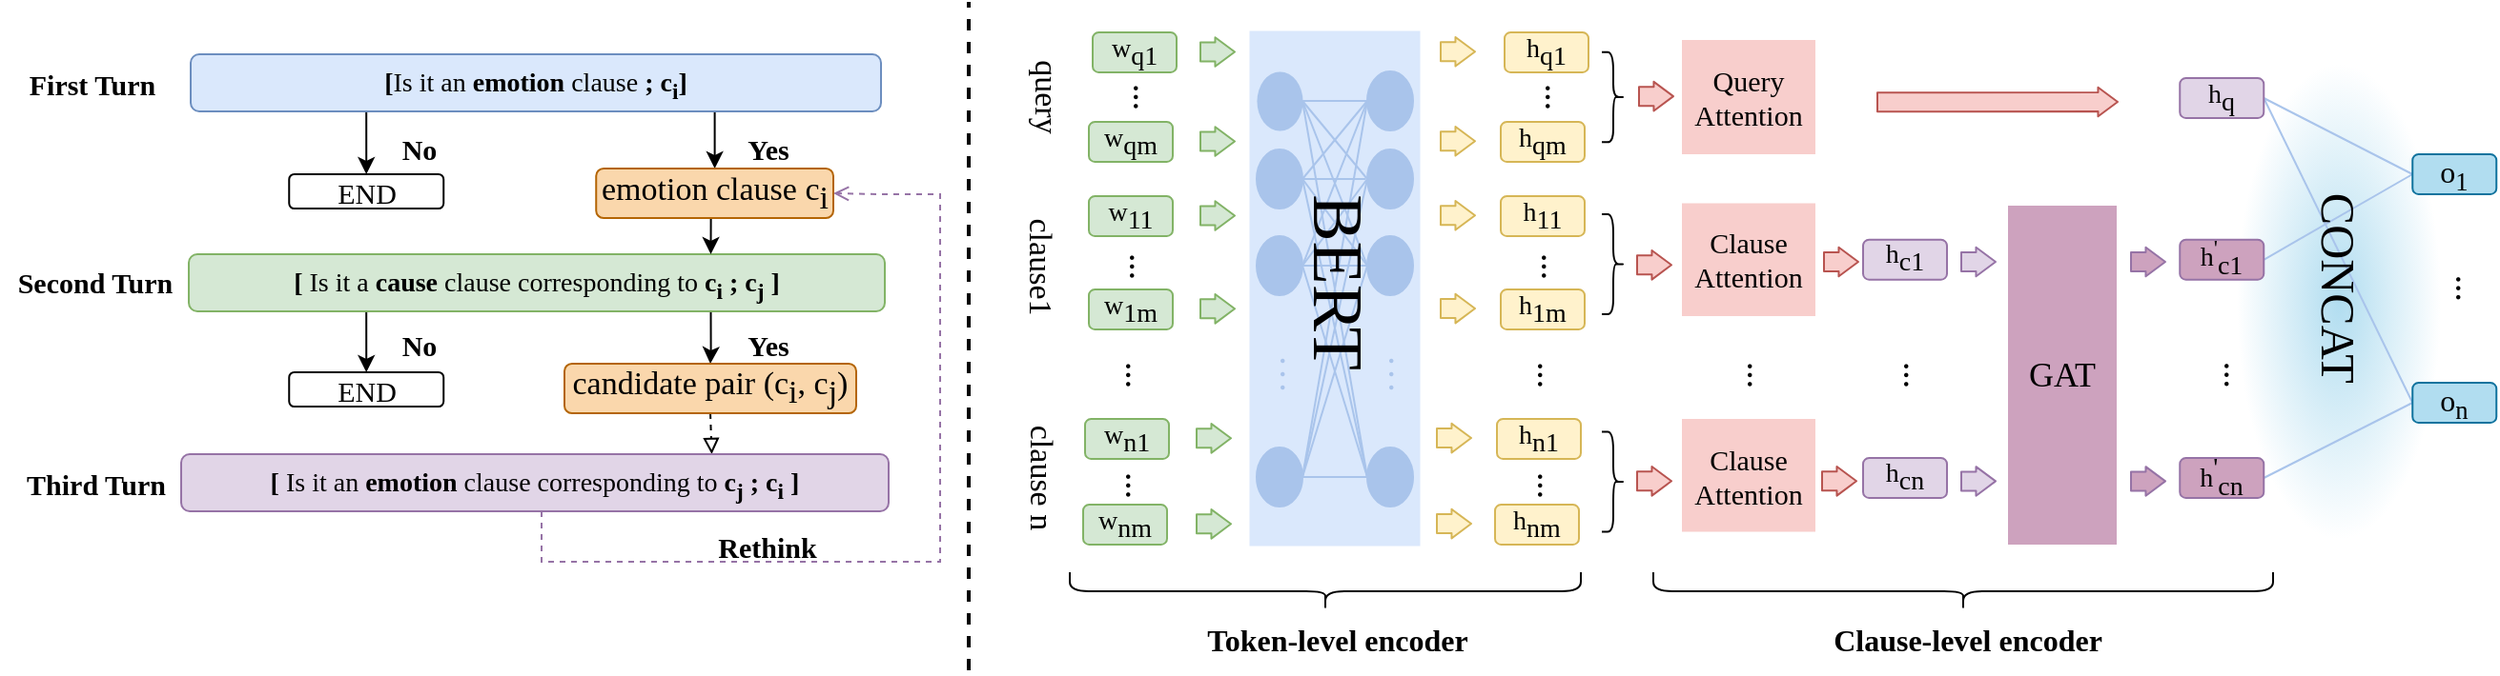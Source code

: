 <mxfile version="17.4.6" type="github">
  <diagram id="LugBvlcl4rpZaGuCjKr6" name="Page-1">
    <mxGraphModel dx="3658" dy="1214" grid="0" gridSize="10" guides="1" tooltips="1" connect="1" arrows="1" fold="1" page="1" pageScale="1" pageWidth="1380" pageHeight="370" math="0" shadow="0">
      <root>
        <mxCell id="0" />
        <mxCell id="1" parent="0" />
        <mxCell id="0CIJcV_qVtSHaj7hHHwW-113" value="" style="text;html=1;fillColor=#b1ddf0;align=center;verticalAlign=middle;whiteSpace=wrap;rounded=0;rotation=90;gradientColor=#ffffff;gradientDirection=radial;shadow=0;sketch=0;glass=0;fontFamily=Times New Roman;fontSize=14;" parent="1" vertex="1">
          <mxGeometry x="-1629" y="-626.09" width="249.24" height="107.08" as="geometry" />
        </mxCell>
        <mxCell id="0CIJcV_qVtSHaj7hHHwW-1" value="w&lt;sub style=&quot;font-size: 14px;&quot;&gt;q1&lt;/sub&gt;" style="rounded=1;whiteSpace=wrap;html=1;direction=west;fillColor=#d5e8d4;strokeColor=#82b366;fontFamily=Times New Roman;fontSize=14;" parent="1" vertex="1">
          <mxGeometry x="-2158" y="-714" width="44" height="21" as="geometry" />
        </mxCell>
        <mxCell id="0CIJcV_qVtSHaj7hHHwW-2" value="w&lt;sub style=&quot;font-size: 14px;&quot;&gt;qm&lt;/sub&gt;" style="rounded=1;whiteSpace=wrap;html=1;fillColor=#d5e8d4;strokeColor=#82b366;fontFamily=Times New Roman;fontSize=14;" parent="1" vertex="1">
          <mxGeometry x="-2160" y="-667" width="44" height="21" as="geometry" />
        </mxCell>
        <mxCell id="0CIJcV_qVtSHaj7hHHwW-3" value="&lt;b style=&quot;font-size: 14px;&quot;&gt;&lt;font style=&quot;font-size: 14px;&quot;&gt;···&lt;/font&gt;&lt;/b&gt;" style="text;html=1;align=center;verticalAlign=middle;whiteSpace=wrap;rounded=0;rotation=90;fontFamily=Times New Roman;fontSize=14;" parent="1" vertex="1">
          <mxGeometry x="-2156" y="-690" width="40" height="20" as="geometry" />
        </mxCell>
        <mxCell id="0CIJcV_qVtSHaj7hHHwW-4" value="w&lt;sub style=&quot;font-size: 14px;&quot;&gt;11&lt;/sub&gt;" style="rounded=1;whiteSpace=wrap;html=1;fillColor=#d5e8d4;strokeColor=#82b366;fontFamily=Times New Roman;fontSize=14;" parent="1" vertex="1">
          <mxGeometry x="-2160" y="-628" width="44" height="21" as="geometry" />
        </mxCell>
        <mxCell id="0CIJcV_qVtSHaj7hHHwW-5" value="w&lt;sub style=&quot;font-size: 14px;&quot;&gt;1m&lt;/sub&gt;" style="rounded=1;whiteSpace=wrap;html=1;fillColor=#d5e8d4;strokeColor=#82b366;fontFamily=Times New Roman;fontSize=14;" parent="1" vertex="1">
          <mxGeometry x="-2160" y="-579" width="44" height="21" as="geometry" />
        </mxCell>
        <mxCell id="0CIJcV_qVtSHaj7hHHwW-6" value="&lt;b style=&quot;font-size: 14px;&quot;&gt;&lt;font style=&quot;font-size: 14px;&quot;&gt;···&lt;/font&gt;&lt;/b&gt;" style="text;html=1;align=center;verticalAlign=middle;whiteSpace=wrap;rounded=0;rotation=90;fontFamily=Times New Roman;fontSize=14;" parent="1" vertex="1">
          <mxGeometry x="-2158" y="-601" width="40" height="20" as="geometry" />
        </mxCell>
        <mxCell id="0CIJcV_qVtSHaj7hHHwW-7" value="w&lt;sub style=&quot;font-size: 14px;&quot;&gt;n1&lt;/sub&gt;" style="rounded=1;whiteSpace=wrap;html=1;fillColor=#d5e8d4;strokeColor=#82b366;fontFamily=Times New Roman;fontSize=14;" parent="1" vertex="1">
          <mxGeometry x="-2162" y="-511" width="44" height="21" as="geometry" />
        </mxCell>
        <mxCell id="0CIJcV_qVtSHaj7hHHwW-8" value="w&lt;sub style=&quot;font-size: 14px;&quot;&gt;nm&lt;/sub&gt;" style="rounded=1;whiteSpace=wrap;html=1;fillColor=#d5e8d4;strokeColor=#82b366;fontFamily=Times New Roman;fontSize=14;" parent="1" vertex="1">
          <mxGeometry x="-2163" y="-466" width="44" height="21" as="geometry" />
        </mxCell>
        <mxCell id="0CIJcV_qVtSHaj7hHHwW-9" value="&lt;b style=&quot;font-size: 14px;&quot;&gt;&lt;font style=&quot;font-size: 14px;&quot;&gt;···&lt;/font&gt;&lt;/b&gt;" style="text;html=1;align=center;verticalAlign=middle;whiteSpace=wrap;rounded=0;rotation=90;fontFamily=Times New Roman;fontSize=14;" parent="1" vertex="1">
          <mxGeometry x="-2160" y="-486" width="40" height="20" as="geometry" />
        </mxCell>
        <mxCell id="0CIJcV_qVtSHaj7hHHwW-10" value="&lt;font style=&quot;font-size: 17px;&quot;&gt;query&lt;/font&gt;" style="text;html=1;strokeColor=none;fillColor=none;align=center;verticalAlign=middle;whiteSpace=wrap;rounded=0;rotation=90;fontFamily=Times New Roman;fontSize=17;" parent="1" vertex="1">
          <mxGeometry x="-2203" y="-690" width="40" height="20" as="geometry" />
        </mxCell>
        <mxCell id="0CIJcV_qVtSHaj7hHHwW-11" value="&lt;font style=&quot;font-size: 17px;&quot;&gt;clause1&lt;/font&gt;" style="text;html=1;strokeColor=none;fillColor=none;align=center;verticalAlign=middle;whiteSpace=wrap;rounded=0;rotation=90;fontFamily=Times New Roman;fontSize=17;" parent="1" vertex="1">
          <mxGeometry x="-2206.25" y="-601" width="40" height="20" as="geometry" />
        </mxCell>
        <mxCell id="0CIJcV_qVtSHaj7hHHwW-12" value="&lt;font style=&quot;font-size: 17px;&quot;&gt;clause n&lt;/font&gt;" style="text;html=1;strokeColor=none;fillColor=none;align=center;verticalAlign=middle;whiteSpace=wrap;rounded=0;rotation=90;fontFamily=Times New Roman;fontSize=17;" parent="1" vertex="1">
          <mxGeometry x="-2221" y="-490" width="71" height="20" as="geometry" />
        </mxCell>
        <mxCell id="0CIJcV_qVtSHaj7hHHwW-13" value="&lt;b style=&quot;font-size: 14px;&quot;&gt;&lt;font style=&quot;font-size: 14px;&quot;&gt;···&lt;/font&gt;&lt;/b&gt;" style="text;html=1;align=center;verticalAlign=middle;whiteSpace=wrap;rounded=0;rotation=90;fontFamily=Times New Roman;fontSize=14;" parent="1" vertex="1">
          <mxGeometry x="-2160" y="-544" width="40" height="20" as="geometry" />
        </mxCell>
        <mxCell id="0CIJcV_qVtSHaj7hHHwW-17" value="" style="text;html=1;fillColor=#dae8fc;align=center;verticalAlign=middle;whiteSpace=wrap;rounded=0;rotation=90;fontFamily=Times New Roman;fontSize=14;" parent="1" vertex="1">
          <mxGeometry x="-2166.25" y="-624.25" width="270.5" height="89.5" as="geometry" />
        </mxCell>
        <mxCell id="0CIJcV_qVtSHaj7hHHwW-28" style="edgeStyle=orthogonalEdgeStyle;rounded=0;orthogonalLoop=1;jettySize=auto;html=1;exitX=1;exitY=0.5;exitDx=0;exitDy=0;entryX=0;entryY=0.5;entryDx=0;entryDy=0;endArrow=none;endFill=0;fillColor=#dae8fc;strokeColor=#A9C4EB;fontFamily=Times New Roman;fontSize=14;" parent="1" source="0CIJcV_qVtSHaj7hHHwW-19" target="0CIJcV_qVtSHaj7hHHwW-24" edge="1">
          <mxGeometry relative="1" as="geometry" />
        </mxCell>
        <mxCell id="0CIJcV_qVtSHaj7hHHwW-29" style="rounded=0;orthogonalLoop=1;jettySize=auto;html=1;entryX=0;entryY=0.5;entryDx=0;entryDy=0;endArrow=none;endFill=0;exitX=1;exitY=0.5;exitDx=0;exitDy=0;fillColor=#dae8fc;strokeColor=#A9C4EB;fontFamily=Times New Roman;fontSize=14;" parent="1" source="0CIJcV_qVtSHaj7hHHwW-19" target="0CIJcV_qVtSHaj7hHHwW-25" edge="1">
          <mxGeometry relative="1" as="geometry" />
        </mxCell>
        <mxCell id="0CIJcV_qVtSHaj7hHHwW-30" style="edgeStyle=none;rounded=0;orthogonalLoop=1;jettySize=auto;html=1;entryX=0;entryY=0.5;entryDx=0;entryDy=0;endArrow=none;endFill=0;exitX=1;exitY=0.5;exitDx=0;exitDy=0;fillColor=#dae8fc;strokeColor=#A9C4EB;fontFamily=Times New Roman;fontSize=14;" parent="1" source="0CIJcV_qVtSHaj7hHHwW-19" target="0CIJcV_qVtSHaj7hHHwW-26" edge="1">
          <mxGeometry relative="1" as="geometry" />
        </mxCell>
        <mxCell id="0CIJcV_qVtSHaj7hHHwW-31" style="edgeStyle=none;rounded=0;orthogonalLoop=1;jettySize=auto;html=1;entryX=0;entryY=0.5;entryDx=0;entryDy=0;endArrow=none;endFill=0;exitX=1;exitY=0.5;exitDx=0;exitDy=0;fillColor=#dae8fc;strokeColor=#A9C4EB;fontFamily=Times New Roman;fontSize=14;" parent="1" source="0CIJcV_qVtSHaj7hHHwW-19" target="0CIJcV_qVtSHaj7hHHwW-27" edge="1">
          <mxGeometry relative="1" as="geometry">
            <mxPoint x="-2045" y="-673.5" as="sourcePoint" />
          </mxGeometry>
        </mxCell>
        <mxCell id="0CIJcV_qVtSHaj7hHHwW-19" value="" style="ellipse;whiteSpace=wrap;html=1;strokeColor=#A9C4EB;fillColor=#A9C4EB;strokeWidth=0;fontFamily=Times New Roman;fontSize=14;" parent="1" vertex="1">
          <mxGeometry x="-2072" y="-693.5" width="24" height="31" as="geometry" />
        </mxCell>
        <mxCell id="0CIJcV_qVtSHaj7hHHwW-36" style="edgeStyle=none;rounded=0;orthogonalLoop=1;jettySize=auto;html=1;entryX=0;entryY=0.5;entryDx=0;entryDy=0;endArrow=none;endFill=0;exitX=1;exitY=0.5;exitDx=0;exitDy=0;fillColor=#dae8fc;strokeColor=#A9C4EB;fontFamily=Times New Roman;fontSize=14;" parent="1" source="0CIJcV_qVtSHaj7hHHwW-21" target="0CIJcV_qVtSHaj7hHHwW-24" edge="1">
          <mxGeometry relative="1" as="geometry" />
        </mxCell>
        <mxCell id="0CIJcV_qVtSHaj7hHHwW-37" style="edgeStyle=none;rounded=0;orthogonalLoop=1;jettySize=auto;html=1;entryX=0;entryY=0.5;entryDx=0;entryDy=0;endArrow=none;endFill=0;exitX=1;exitY=0.5;exitDx=0;exitDy=0;fillColor=#dae8fc;strokeColor=#A9C4EB;fontFamily=Times New Roman;fontSize=14;" parent="1" source="0CIJcV_qVtSHaj7hHHwW-21" target="0CIJcV_qVtSHaj7hHHwW-25" edge="1">
          <mxGeometry relative="1" as="geometry" />
        </mxCell>
        <mxCell id="0CIJcV_qVtSHaj7hHHwW-38" style="edgeStyle=none;rounded=0;orthogonalLoop=1;jettySize=auto;html=1;entryX=0;entryY=0.5;entryDx=0;entryDy=0;endArrow=none;endFill=0;fillColor=#dae8fc;strokeColor=#A9C4EB;fontFamily=Times New Roman;fontSize=14;" parent="1" source="0CIJcV_qVtSHaj7hHHwW-21" target="0CIJcV_qVtSHaj7hHHwW-26" edge="1">
          <mxGeometry relative="1" as="geometry" />
        </mxCell>
        <mxCell id="0CIJcV_qVtSHaj7hHHwW-39" style="edgeStyle=none;rounded=0;orthogonalLoop=1;jettySize=auto;html=1;entryX=0;entryY=0.5;entryDx=0;entryDy=0;endArrow=none;endFill=0;exitX=1;exitY=0.5;exitDx=0;exitDy=0;fillColor=#dae8fc;strokeColor=#A9C4EB;fontFamily=Times New Roman;fontSize=14;" parent="1" source="0CIJcV_qVtSHaj7hHHwW-21" target="0CIJcV_qVtSHaj7hHHwW-27" edge="1">
          <mxGeometry relative="1" as="geometry" />
        </mxCell>
        <mxCell id="0CIJcV_qVtSHaj7hHHwW-21" value="" style="ellipse;whiteSpace=wrap;html=1;strokeColor=#A9C4EB;fillColor=#A9C4EB;fontFamily=Times New Roman;fontSize=14;" parent="1" vertex="1">
          <mxGeometry x="-2072" y="-607" width="24" height="31" as="geometry" />
        </mxCell>
        <mxCell id="0CIJcV_qVtSHaj7hHHwW-32" style="edgeStyle=none;rounded=0;orthogonalLoop=1;jettySize=auto;html=1;entryX=0;entryY=0.5;entryDx=0;entryDy=0;endArrow=none;endFill=0;exitX=1;exitY=0.5;exitDx=0;exitDy=0;fillColor=#dae8fc;strokeColor=#A9C4EB;fontFamily=Times New Roman;fontSize=14;" parent="1" source="0CIJcV_qVtSHaj7hHHwW-22" target="0CIJcV_qVtSHaj7hHHwW-24" edge="1">
          <mxGeometry relative="1" as="geometry" />
        </mxCell>
        <mxCell id="0CIJcV_qVtSHaj7hHHwW-33" style="edgeStyle=none;rounded=0;orthogonalLoop=1;jettySize=auto;html=1;endArrow=none;endFill=0;fillColor=#dae8fc;strokeColor=#A9C4EB;fontFamily=Times New Roman;fontSize=14;" parent="1" source="0CIJcV_qVtSHaj7hHHwW-22" edge="1">
          <mxGeometry relative="1" as="geometry">
            <mxPoint x="-2014.884" y="-637" as="targetPoint" />
          </mxGeometry>
        </mxCell>
        <mxCell id="0CIJcV_qVtSHaj7hHHwW-34" style="edgeStyle=none;rounded=0;orthogonalLoop=1;jettySize=auto;html=1;entryX=0;entryY=0.5;entryDx=0;entryDy=0;endArrow=none;endFill=0;exitX=1;exitY=0.5;exitDx=0;exitDy=0;fillColor=#dae8fc;strokeColor=#A9C4EB;fontFamily=Times New Roman;fontSize=14;" parent="1" source="0CIJcV_qVtSHaj7hHHwW-22" target="0CIJcV_qVtSHaj7hHHwW-26" edge="1">
          <mxGeometry relative="1" as="geometry" />
        </mxCell>
        <mxCell id="0CIJcV_qVtSHaj7hHHwW-35" style="edgeStyle=none;rounded=0;orthogonalLoop=1;jettySize=auto;html=1;entryX=0;entryY=0.5;entryDx=0;entryDy=0;endArrow=none;endFill=0;exitX=1;exitY=0.5;exitDx=0;exitDy=0;fillColor=#dae8fc;strokeColor=#A9C4EB;fontFamily=Times New Roman;fontSize=14;" parent="1" source="0CIJcV_qVtSHaj7hHHwW-22" target="0CIJcV_qVtSHaj7hHHwW-27" edge="1">
          <mxGeometry relative="1" as="geometry" />
        </mxCell>
        <mxCell id="0CIJcV_qVtSHaj7hHHwW-22" value="" style="ellipse;whiteSpace=wrap;html=1;strokeColor=#A9C4EB;fillColor=#A9C4EB;fontFamily=Times New Roman;fontSize=14;" parent="1" vertex="1">
          <mxGeometry x="-2072" y="-652.5" width="24" height="31" as="geometry" />
        </mxCell>
        <mxCell id="0CIJcV_qVtSHaj7hHHwW-40" style="edgeStyle=none;rounded=0;orthogonalLoop=1;jettySize=auto;html=1;entryX=0;entryY=0.5;entryDx=0;entryDy=0;endArrow=none;endFill=0;exitX=1;exitY=0.5;exitDx=0;exitDy=0;fillColor=#dae8fc;strokeColor=#A9C4EB;fontFamily=Times New Roman;fontSize=14;" parent="1" source="0CIJcV_qVtSHaj7hHHwW-23" target="0CIJcV_qVtSHaj7hHHwW-24" edge="1">
          <mxGeometry relative="1" as="geometry" />
        </mxCell>
        <mxCell id="0CIJcV_qVtSHaj7hHHwW-41" style="edgeStyle=none;rounded=0;orthogonalLoop=1;jettySize=auto;html=1;entryX=0;entryY=0.5;entryDx=0;entryDy=0;endArrow=none;endFill=0;exitX=1;exitY=0.5;exitDx=0;exitDy=0;fillColor=#dae8fc;strokeColor=#A9C4EB;fontFamily=Times New Roman;fontSize=14;" parent="1" source="0CIJcV_qVtSHaj7hHHwW-23" target="0CIJcV_qVtSHaj7hHHwW-25" edge="1">
          <mxGeometry relative="1" as="geometry" />
        </mxCell>
        <mxCell id="0CIJcV_qVtSHaj7hHHwW-42" style="edgeStyle=none;rounded=0;orthogonalLoop=1;jettySize=auto;html=1;entryX=0;entryY=0.5;entryDx=0;entryDy=0;endArrow=none;endFill=0;exitX=1;exitY=0.5;exitDx=0;exitDy=0;fillColor=#dae8fc;strokeColor=#A9C4EB;fontFamily=Times New Roman;fontSize=14;" parent="1" source="0CIJcV_qVtSHaj7hHHwW-23" target="0CIJcV_qVtSHaj7hHHwW-26" edge="1">
          <mxGeometry relative="1" as="geometry" />
        </mxCell>
        <mxCell id="0CIJcV_qVtSHaj7hHHwW-43" style="edgeStyle=none;rounded=0;orthogonalLoop=1;jettySize=auto;html=1;entryX=0;entryY=0.5;entryDx=0;entryDy=0;endArrow=none;endFill=0;fillColor=#dae8fc;strokeColor=#A9C4EB;fontFamily=Times New Roman;fontSize=14;" parent="1" source="0CIJcV_qVtSHaj7hHHwW-23" target="0CIJcV_qVtSHaj7hHHwW-27" edge="1">
          <mxGeometry relative="1" as="geometry" />
        </mxCell>
        <mxCell id="0CIJcV_qVtSHaj7hHHwW-23" value="" style="ellipse;whiteSpace=wrap;html=1;strokeColor=#A9C4EB;fillColor=#A9C4EB;fontFamily=Times New Roman;fontSize=14;" parent="1" vertex="1">
          <mxGeometry x="-2072" y="-496" width="24" height="31" as="geometry" />
        </mxCell>
        <mxCell id="0CIJcV_qVtSHaj7hHHwW-24" value="" style="ellipse;whiteSpace=wrap;html=1;strokeColor=#A9C4EB;fillColor=#A9C4EB;fontFamily=Times New Roman;fontSize=14;" parent="1" vertex="1">
          <mxGeometry x="-2014" y="-693.5" width="24" height="31" as="geometry" />
        </mxCell>
        <mxCell id="0CIJcV_qVtSHaj7hHHwW-25" value="" style="ellipse;whiteSpace=wrap;html=1;strokeColor=#A9C4EB;fillColor=#A9C4EB;fontFamily=Times New Roman;fontSize=14;" parent="1" vertex="1">
          <mxGeometry x="-2014" y="-652.5" width="24" height="31" as="geometry" />
        </mxCell>
        <mxCell id="0CIJcV_qVtSHaj7hHHwW-26" value="" style="ellipse;whiteSpace=wrap;html=1;strokeColor=#A9C4EB;fillColor=#A9C4EB;fontFamily=Times New Roman;fontSize=14;" parent="1" vertex="1">
          <mxGeometry x="-2014" y="-607" width="24" height="31" as="geometry" />
        </mxCell>
        <mxCell id="0CIJcV_qVtSHaj7hHHwW-27" value="" style="ellipse;whiteSpace=wrap;html=1;strokeColor=#A9C4EB;fillColor=#A9C4EB;fontFamily=Times New Roman;fontSize=14;" parent="1" vertex="1">
          <mxGeometry x="-2014" y="-496" width="24" height="31" as="geometry" />
        </mxCell>
        <mxCell id="0CIJcV_qVtSHaj7hHHwW-44" value="&lt;b style=&quot;font-size: 14px;&quot;&gt;&lt;font style=&quot;font-size: 14px;&quot; color=&quot;#a9c4eb&quot;&gt;. . .&lt;/font&gt;&lt;/b&gt;" style="text;html=1;strokeColor=none;fillColor=none;align=center;verticalAlign=middle;whiteSpace=wrap;rounded=0;rotation=90;fontFamily=Times New Roman;fontSize=14;" parent="1" vertex="1">
          <mxGeometry x="-2075" y="-540" width="40" height="11" as="geometry" />
        </mxCell>
        <mxCell id="0CIJcV_qVtSHaj7hHHwW-45" value="&lt;b style=&quot;font-size: 14px;&quot;&gt;&lt;font style=&quot;font-size: 14px;&quot; color=&quot;#a9c4eb&quot;&gt;. . .&lt;/font&gt;&lt;/b&gt;" style="text;html=1;strokeColor=none;fillColor=none;align=center;verticalAlign=middle;whiteSpace=wrap;rounded=0;rotation=90;fontFamily=Times New Roman;fontSize=14;" parent="1" vertex="1">
          <mxGeometry x="-2018" y="-540" width="40" height="11" as="geometry" />
        </mxCell>
        <mxCell id="0CIJcV_qVtSHaj7hHHwW-46" value="&lt;font style=&quot;font-size: 37px;&quot;&gt;BERT&lt;/font&gt;" style="text;html=1;strokeColor=none;fillColor=none;align=center;verticalAlign=middle;whiteSpace=wrap;rounded=0;rotation=90;fontFamily=Times New Roman;fontSize=37;" parent="1" vertex="1">
          <mxGeometry x="-2059.75" y="-600.25" width="60" height="35.5" as="geometry" />
        </mxCell>
        <mxCell id="0CIJcV_qVtSHaj7hHHwW-47" value="" style="shape=flexArrow;endArrow=classic;html=1;strokeColor=#82b366;endWidth=4.286;endSize=3.09;fillColor=#d5e8d4;fontFamily=Times New Roman;fontSize=14;" parent="1" edge="1">
          <mxGeometry width="50" height="50" relative="1" as="geometry">
            <mxPoint x="-2102" y="-703.74" as="sourcePoint" />
            <mxPoint x="-2083" y="-703.74" as="targetPoint" />
          </mxGeometry>
        </mxCell>
        <mxCell id="0CIJcV_qVtSHaj7hHHwW-48" value="" style="shape=flexArrow;endArrow=classic;html=1;strokeColor=#82b366;endWidth=4.286;endSize=3.09;fillColor=#d5e8d4;fontFamily=Times New Roman;fontSize=14;" parent="1" edge="1">
          <mxGeometry width="50" height="50" relative="1" as="geometry">
            <mxPoint x="-2102" y="-656.74" as="sourcePoint" />
            <mxPoint x="-2083" y="-656.74" as="targetPoint" />
          </mxGeometry>
        </mxCell>
        <mxCell id="0CIJcV_qVtSHaj7hHHwW-49" value="" style="shape=flexArrow;endArrow=classic;html=1;strokeColor=#82b366;endWidth=4.286;endSize=3.09;fillColor=#d5e8d4;fontFamily=Times New Roman;fontSize=14;" parent="1" edge="1">
          <mxGeometry width="50" height="50" relative="1" as="geometry">
            <mxPoint x="-2102" y="-617.74" as="sourcePoint" />
            <mxPoint x="-2083" y="-617.74" as="targetPoint" />
          </mxGeometry>
        </mxCell>
        <mxCell id="0CIJcV_qVtSHaj7hHHwW-50" value="" style="shape=flexArrow;endArrow=classic;html=1;strokeColor=#82b366;endWidth=4.286;endSize=3.09;fillColor=#d5e8d4;fontFamily=Times New Roman;fontSize=14;" parent="1" edge="1">
          <mxGeometry width="50" height="50" relative="1" as="geometry">
            <mxPoint x="-2102" y="-568.84" as="sourcePoint" />
            <mxPoint x="-2083" y="-568.84" as="targetPoint" />
          </mxGeometry>
        </mxCell>
        <mxCell id="0CIJcV_qVtSHaj7hHHwW-51" value="" style="shape=flexArrow;endArrow=classic;html=1;strokeColor=#82b366;endWidth=4.286;endSize=3.09;fillColor=#d5e8d4;fontFamily=Times New Roman;fontSize=14;" parent="1" edge="1">
          <mxGeometry width="50" height="50" relative="1" as="geometry">
            <mxPoint x="-2104" y="-500.84" as="sourcePoint" />
            <mxPoint x="-2085" y="-500.84" as="targetPoint" />
          </mxGeometry>
        </mxCell>
        <mxCell id="0CIJcV_qVtSHaj7hHHwW-52" value="" style="shape=flexArrow;endArrow=classic;html=1;strokeColor=#82b366;endWidth=4.286;endSize=3.09;fillColor=#d5e8d4;fontFamily=Times New Roman;fontSize=14;" parent="1" edge="1">
          <mxGeometry width="50" height="50" relative="1" as="geometry">
            <mxPoint x="-2104" y="-455.84" as="sourcePoint" />
            <mxPoint x="-2085" y="-455.84" as="targetPoint" />
          </mxGeometry>
        </mxCell>
        <mxCell id="0CIJcV_qVtSHaj7hHHwW-53" value="h&lt;sub style=&quot;font-size: 14px;&quot;&gt;q1&lt;/sub&gt;" style="rounded=1;whiteSpace=wrap;html=1;direction=west;fillColor=#fff2cc;strokeColor=#d6b656;fontFamily=Times New Roman;fontSize=14;" parent="1" vertex="1">
          <mxGeometry x="-1942" y="-714" width="44" height="21" as="geometry" />
        </mxCell>
        <mxCell id="0CIJcV_qVtSHaj7hHHwW-54" value="h&lt;sub style=&quot;font-size: 14px;&quot;&gt;qm&lt;/sub&gt;" style="rounded=1;whiteSpace=wrap;html=1;fillColor=#fff2cc;strokeColor=#d6b656;fontFamily=Times New Roman;fontSize=14;" parent="1" vertex="1">
          <mxGeometry x="-1944" y="-667" width="44" height="21" as="geometry" />
        </mxCell>
        <mxCell id="0CIJcV_qVtSHaj7hHHwW-55" value="&lt;b style=&quot;font-size: 14px;&quot;&gt;&lt;font style=&quot;font-size: 14px;&quot;&gt;···&lt;/font&gt;&lt;/b&gt;" style="text;html=1;align=center;verticalAlign=middle;whiteSpace=wrap;rounded=0;rotation=90;fontFamily=Times New Roman;fontSize=14;" parent="1" vertex="1">
          <mxGeometry x="-1940" y="-690" width="40" height="20" as="geometry" />
        </mxCell>
        <mxCell id="0CIJcV_qVtSHaj7hHHwW-56" value="h&lt;sub style=&quot;font-size: 14px;&quot;&gt;11&lt;/sub&gt;" style="rounded=1;whiteSpace=wrap;html=1;fillColor=#fff2cc;strokeColor=#d6b656;fontFamily=Times New Roman;fontSize=14;" parent="1" vertex="1">
          <mxGeometry x="-1944" y="-628" width="44" height="21" as="geometry" />
        </mxCell>
        <mxCell id="0CIJcV_qVtSHaj7hHHwW-57" value="h&lt;sub style=&quot;font-size: 14px;&quot;&gt;1m&lt;/sub&gt;" style="rounded=1;whiteSpace=wrap;html=1;fillColor=#fff2cc;strokeColor=#d6b656;fontFamily=Times New Roman;fontSize=14;" parent="1" vertex="1">
          <mxGeometry x="-1944" y="-579" width="44" height="21" as="geometry" />
        </mxCell>
        <mxCell id="0CIJcV_qVtSHaj7hHHwW-58" value="&lt;b style=&quot;font-size: 14px;&quot;&gt;&lt;font style=&quot;font-size: 14px;&quot;&gt;···&lt;/font&gt;&lt;/b&gt;" style="text;html=1;align=center;verticalAlign=middle;whiteSpace=wrap;rounded=0;rotation=90;fontFamily=Times New Roman;fontSize=14;" parent="1" vertex="1">
          <mxGeometry x="-1942" y="-601" width="40" height="20" as="geometry" />
        </mxCell>
        <mxCell id="0CIJcV_qVtSHaj7hHHwW-59" value="h&lt;sub style=&quot;font-size: 14px;&quot;&gt;n1&lt;/sub&gt;" style="rounded=1;whiteSpace=wrap;html=1;fillColor=#fff2cc;strokeColor=#d6b656;fontFamily=Times New Roman;fontSize=14;" parent="1" vertex="1">
          <mxGeometry x="-1946" y="-511" width="44" height="21" as="geometry" />
        </mxCell>
        <mxCell id="0CIJcV_qVtSHaj7hHHwW-60" value="h&lt;sub style=&quot;font-size: 14px;&quot;&gt;nm&lt;/sub&gt;" style="rounded=1;whiteSpace=wrap;html=1;fillColor=#fff2cc;strokeColor=#d6b656;fontFamily=Times New Roman;fontSize=14;" parent="1" vertex="1">
          <mxGeometry x="-1947" y="-466" width="44" height="21" as="geometry" />
        </mxCell>
        <mxCell id="0CIJcV_qVtSHaj7hHHwW-61" value="&lt;b style=&quot;font-size: 14px;&quot;&gt;&lt;font style=&quot;font-size: 14px;&quot;&gt;···&lt;/font&gt;&lt;/b&gt;" style="text;html=1;align=center;verticalAlign=middle;whiteSpace=wrap;rounded=0;rotation=90;fontFamily=Times New Roman;fontSize=14;" parent="1" vertex="1">
          <mxGeometry x="-1944" y="-486" width="40" height="20" as="geometry" />
        </mxCell>
        <mxCell id="0CIJcV_qVtSHaj7hHHwW-65" value="&lt;b style=&quot;font-size: 14px;&quot;&gt;&lt;font style=&quot;font-size: 14px;&quot;&gt;···&lt;/font&gt;&lt;/b&gt;" style="text;html=1;align=center;verticalAlign=middle;whiteSpace=wrap;rounded=0;rotation=90;fontFamily=Times New Roman;fontSize=14;" parent="1" vertex="1">
          <mxGeometry x="-1944" y="-544" width="40" height="20" as="geometry" />
        </mxCell>
        <mxCell id="0CIJcV_qVtSHaj7hHHwW-66" value="" style="shape=flexArrow;endArrow=classic;html=1;strokeColor=#d6b656;endWidth=4.286;endSize=3.09;fillColor=#fff2cc;fontFamily=Times New Roman;fontSize=14;" parent="1" edge="1">
          <mxGeometry width="50" height="50" relative="1" as="geometry">
            <mxPoint x="-1976" y="-703.87" as="sourcePoint" />
            <mxPoint x="-1957" y="-703.87" as="targetPoint" />
          </mxGeometry>
        </mxCell>
        <mxCell id="0CIJcV_qVtSHaj7hHHwW-67" value="" style="shape=flexArrow;endArrow=classic;html=1;strokeColor=#d6b656;endWidth=4.286;endSize=3.09;fillColor=#fff2cc;fontFamily=Times New Roman;fontSize=14;" parent="1" edge="1">
          <mxGeometry width="50" height="50" relative="1" as="geometry">
            <mxPoint x="-1976" y="-656.87" as="sourcePoint" />
            <mxPoint x="-1957" y="-656.87" as="targetPoint" />
          </mxGeometry>
        </mxCell>
        <mxCell id="0CIJcV_qVtSHaj7hHHwW-68" value="" style="shape=flexArrow;endArrow=classic;html=1;strokeColor=#d6b656;endWidth=4.286;endSize=3.09;fillColor=#fff2cc;fontFamily=Times New Roman;fontSize=14;" parent="1" edge="1">
          <mxGeometry width="50" height="50" relative="1" as="geometry">
            <mxPoint x="-1976" y="-617.87" as="sourcePoint" />
            <mxPoint x="-1957" y="-617.87" as="targetPoint" />
          </mxGeometry>
        </mxCell>
        <mxCell id="0CIJcV_qVtSHaj7hHHwW-69" value="" style="shape=flexArrow;endArrow=classic;html=1;strokeColor=#d6b656;endWidth=4.286;endSize=3.09;fillColor=#fff2cc;fontFamily=Times New Roman;fontSize=14;" parent="1" edge="1">
          <mxGeometry width="50" height="50" relative="1" as="geometry">
            <mxPoint x="-1976" y="-568.97" as="sourcePoint" />
            <mxPoint x="-1957" y="-568.97" as="targetPoint" />
          </mxGeometry>
        </mxCell>
        <mxCell id="0CIJcV_qVtSHaj7hHHwW-70" value="" style="shape=flexArrow;endArrow=classic;html=1;strokeColor=#d6b656;endWidth=4.286;endSize=3.09;fillColor=#fff2cc;fontFamily=Times New Roman;fontSize=14;" parent="1" edge="1">
          <mxGeometry width="50" height="50" relative="1" as="geometry">
            <mxPoint x="-1978" y="-500.97" as="sourcePoint" />
            <mxPoint x="-1959" y="-500.97" as="targetPoint" />
          </mxGeometry>
        </mxCell>
        <mxCell id="0CIJcV_qVtSHaj7hHHwW-71" value="" style="shape=flexArrow;endArrow=classic;html=1;strokeColor=#d6b656;endWidth=4.286;endSize=3.09;fillColor=#fff2cc;fontFamily=Times New Roman;fontSize=14;" parent="1" edge="1">
          <mxGeometry width="50" height="50" relative="1" as="geometry">
            <mxPoint x="-1978" y="-455.97" as="sourcePoint" />
            <mxPoint x="-1959" y="-455.97" as="targetPoint" />
          </mxGeometry>
        </mxCell>
        <mxCell id="0CIJcV_qVtSHaj7hHHwW-74" value="" style="shape=curlyBracket;whiteSpace=wrap;html=1;rounded=1;flipH=1;strokeWidth=1;fillColor=none;direction=north;fontFamily=Times New Roman;fontSize=14;" parent="1" vertex="1">
          <mxGeometry x="-2170" y="-430.5" width="268" height="20" as="geometry" />
        </mxCell>
        <mxCell id="0CIJcV_qVtSHaj7hHHwW-75" value="&lt;font style=&quot;font-size: 16px;&quot;&gt;&lt;b style=&quot;font-size: 16px;&quot;&gt;Token-level encoder&lt;/b&gt;&lt;/font&gt;" style="text;html=1;strokeColor=none;fillColor=none;align=center;verticalAlign=middle;whiteSpace=wrap;rounded=0;fontFamily=Times New Roman;fontSize=16;" parent="1" vertex="1">
          <mxGeometry x="-2099.5" y="-405.5" width="138.5" height="20" as="geometry" />
        </mxCell>
        <mxCell id="0CIJcV_qVtSHaj7hHHwW-76" value="Query &lt;br style=&quot;font-size: 15px;&quot;&gt;Attention" style="rounded=0;whiteSpace=wrap;html=1;strokeWidth=1;fillColor=#f8cecc;strokeColor=none;fontFamily=Times New Roman;fontSize=15;" parent="1" vertex="1">
          <mxGeometry x="-1849" y="-710" width="70" height="60" as="geometry" />
        </mxCell>
        <mxCell id="0CIJcV_qVtSHaj7hHHwW-77" value="Clause&lt;br style=&quot;font-size: 15px;&quot;&gt;Attention" style="rounded=0;whiteSpace=wrap;html=1;strokeWidth=1;fillColor=#f8cecc;strokeColor=none;fontFamily=Times New Roman;fontSize=15;" parent="1" vertex="1">
          <mxGeometry x="-1849" y="-624.25" width="70" height="59.25" as="geometry" />
        </mxCell>
        <mxCell id="0CIJcV_qVtSHaj7hHHwW-80" value="" style="shape=flexArrow;endArrow=classic;html=1;strokeColor=#b85450;endWidth=4.286;endSize=3.09;fillColor=#f8cecc;fontFamily=Times New Roman;fontSize=14;" parent="1" edge="1">
          <mxGeometry width="50" height="50" relative="1" as="geometry">
            <mxPoint x="-1872" y="-680.42" as="sourcePoint" />
            <mxPoint x="-1853" y="-680.42" as="targetPoint" />
          </mxGeometry>
        </mxCell>
        <mxCell id="0CIJcV_qVtSHaj7hHHwW-81" value="" style="shape=flexArrow;endArrow=classic;html=1;strokeColor=#b85450;endWidth=4.286;endSize=3.09;fillColor=#f8cecc;fontFamily=Times New Roman;fontSize=14;" parent="1" edge="1">
          <mxGeometry width="50" height="50" relative="1" as="geometry">
            <mxPoint x="-1873" y="-478.34" as="sourcePoint" />
            <mxPoint x="-1854" y="-478.34" as="targetPoint" />
          </mxGeometry>
        </mxCell>
        <mxCell id="0CIJcV_qVtSHaj7hHHwW-82" value="" style="shape=curlyBracket;whiteSpace=wrap;html=1;rounded=1;flipH=1;strokeWidth=1;fillColor=none;direction=east;fontFamily=Times New Roman;fontSize=14;" parent="1" vertex="1">
          <mxGeometry x="-1891" y="-703.62" width="12" height="47.25" as="geometry" />
        </mxCell>
        <mxCell id="0CIJcV_qVtSHaj7hHHwW-83" value="" style="shape=curlyBracket;whiteSpace=wrap;html=1;rounded=1;flipH=1;strokeWidth=1;fillColor=none;direction=east;fontFamily=Times New Roman;fontSize=14;" parent="1" vertex="1">
          <mxGeometry x="-1891" y="-618.5" width="12" height="52.5" as="geometry" />
        </mxCell>
        <mxCell id="0CIJcV_qVtSHaj7hHHwW-84" value="" style="shape=flexArrow;endArrow=classic;html=1;strokeColor=#b85450;endWidth=4.286;endSize=3.09;fillColor=#f8cecc;fontFamily=Times New Roman;fontSize=14;" parent="1" edge="1">
          <mxGeometry width="50" height="50" relative="1" as="geometry">
            <mxPoint x="-1747" y="-677.41" as="sourcePoint" />
            <mxPoint x="-1620" y="-677.5" as="targetPoint" />
          </mxGeometry>
        </mxCell>
        <mxCell id="0CIJcV_qVtSHaj7hHHwW-85" value="" style="shape=flexArrow;endArrow=classic;html=1;strokeColor=#b85450;endWidth=4.286;endSize=3.09;fillColor=#f8cecc;fontFamily=Times New Roman;fontSize=14;" parent="1" edge="1">
          <mxGeometry width="50" height="50" relative="1" as="geometry">
            <mxPoint x="-1775" y="-593.5" as="sourcePoint" />
            <mxPoint x="-1756" y="-593.5" as="targetPoint" />
          </mxGeometry>
        </mxCell>
        <mxCell id="0CIJcV_qVtSHaj7hHHwW-107" style="edgeStyle=none;rounded=0;orthogonalLoop=1;jettySize=auto;html=1;entryX=1;entryY=0.5;entryDx=0;entryDy=0;endArrow=none;endFill=0;strokeColor=#A9C4EB;fillColor=#CDA2BE;exitX=0;exitY=0.5;exitDx=0;exitDy=0;fontFamily=Times New Roman;fontSize=14;" parent="1" source="0CIJcV_qVtSHaj7hHHwW-86" target="0CIJcV_qVtSHaj7hHHwW-103" edge="1">
          <mxGeometry relative="1" as="geometry" />
        </mxCell>
        <mxCell id="0CIJcV_qVtSHaj7hHHwW-111" style="edgeStyle=none;rounded=0;orthogonalLoop=1;jettySize=auto;html=1;entryX=1;entryY=0.5;entryDx=0;entryDy=0;endArrow=none;endFill=0;strokeColor=#A9C4EB;fillColor=#CDA2BE;exitX=0;exitY=0.5;exitDx=0;exitDy=0;fontFamily=Times New Roman;fontSize=14;" parent="1" source="0CIJcV_qVtSHaj7hHHwW-86" target="0CIJcV_qVtSHaj7hHHwW-105" edge="1">
          <mxGeometry relative="1" as="geometry" />
        </mxCell>
        <mxCell id="0CIJcV_qVtSHaj7hHHwW-86" value="h&lt;sub style=&quot;font-size: 14px;&quot;&gt;q&lt;/sub&gt;" style="rounded=1;whiteSpace=wrap;html=1;direction=west;fillColor=#e1d5e7;strokeColor=#9673a6;fontFamily=Times New Roman;fontSize=14;" parent="1" vertex="1">
          <mxGeometry x="-1587.87" y="-690" width="44" height="21" as="geometry" />
        </mxCell>
        <mxCell id="0CIJcV_qVtSHaj7hHHwW-87" value="h&lt;span style=&quot;font-size: 14px;&quot;&gt;&lt;sub style=&quot;font-size: 14px;&quot;&gt;c1&lt;/sub&gt;&lt;/span&gt;" style="rounded=1;whiteSpace=wrap;html=1;direction=west;fillColor=#e1d5e7;strokeColor=#9673a6;fontFamily=Times New Roman;fontSize=14;" parent="1" vertex="1">
          <mxGeometry x="-1754" y="-605.12" width="44" height="21" as="geometry" />
        </mxCell>
        <mxCell id="0CIJcV_qVtSHaj7hHHwW-89" value="h&lt;span style=&quot;font-size: 14px;&quot;&gt;&lt;sub style=&quot;font-size: 14px;&quot;&gt;cn&lt;/sub&gt;&lt;/span&gt;" style="rounded=1;whiteSpace=wrap;html=1;direction=west;fillColor=#e1d5e7;strokeColor=#9673a6;fontFamily=Times New Roman;fontSize=14;" parent="1" vertex="1">
          <mxGeometry x="-1754" y="-490.5" width="44" height="21" as="geometry" />
        </mxCell>
        <mxCell id="0CIJcV_qVtSHaj7hHHwW-90" value="&lt;b style=&quot;font-size: 14px;&quot;&gt;&lt;font style=&quot;font-size: 14px;&quot;&gt;···&lt;/font&gt;&lt;/b&gt;" style="text;html=1;align=center;verticalAlign=middle;whiteSpace=wrap;rounded=0;rotation=90;fontFamily=Times New Roman;fontSize=14;" parent="1" vertex="1">
          <mxGeometry x="-1752" y="-544" width="40" height="20" as="geometry" />
        </mxCell>
        <mxCell id="0CIJcV_qVtSHaj7hHHwW-91" value="GAT" style="rounded=0;whiteSpace=wrap;html=1;strokeWidth=1;strokeColor=none;fillColor=#CDA2BE;fontFamily=Times New Roman;fontSize=18;" parent="1" vertex="1">
          <mxGeometry x="-1678" y="-623" width="57" height="178" as="geometry" />
        </mxCell>
        <mxCell id="0CIJcV_qVtSHaj7hHHwW-92" value="" style="shape=flexArrow;endArrow=classic;html=1;strokeColor=#9673a6;endWidth=4.286;endSize=3.09;fillColor=#e1d5e7;fontFamily=Times New Roman;fontSize=14;" parent="1" edge="1">
          <mxGeometry width="50" height="50" relative="1" as="geometry">
            <mxPoint x="-1703" y="-593.5" as="sourcePoint" />
            <mxPoint x="-1684" y="-593.5" as="targetPoint" />
          </mxGeometry>
        </mxCell>
        <mxCell id="0CIJcV_qVtSHaj7hHHwW-94" value="" style="shape=flexArrow;endArrow=classic;html=1;strokeColor=#9673a6;endWidth=4.286;endSize=3.09;fillColor=#e1d5e7;fontFamily=Times New Roman;fontSize=14;" parent="1" edge="1">
          <mxGeometry width="50" height="50" relative="1" as="geometry">
            <mxPoint x="-1703" y="-478.29" as="sourcePoint" />
            <mxPoint x="-1684" y="-478.29" as="targetPoint" />
          </mxGeometry>
        </mxCell>
        <mxCell id="0CIJcV_qVtSHaj7hHHwW-108" style="edgeStyle=none;rounded=0;orthogonalLoop=1;jettySize=auto;html=1;entryX=1;entryY=0.5;entryDx=0;entryDy=0;endArrow=none;endFill=0;strokeColor=#A9C4EB;fillColor=#CDA2BE;exitX=0;exitY=0.5;exitDx=0;exitDy=0;fontFamily=Times New Roman;fontSize=14;" parent="1" source="0CIJcV_qVtSHaj7hHHwW-95" target="0CIJcV_qVtSHaj7hHHwW-103" edge="1">
          <mxGeometry relative="1" as="geometry" />
        </mxCell>
        <mxCell id="0CIJcV_qVtSHaj7hHHwW-95" value="h&lt;sup&gt;&#39;&lt;/sup&gt;&lt;span style=&quot;font-size: 14px&quot;&gt;&lt;sub style=&quot;font-size: 14px&quot;&gt;c1&lt;/sub&gt;&lt;/span&gt;" style="rounded=1;whiteSpace=wrap;html=1;direction=west;strokeColor=#9673a6;fillColor=#CDA2BE;fontFamily=Times New Roman;fontSize=14;" parent="1" vertex="1">
          <mxGeometry x="-1587.87" y="-605.12" width="44" height="21" as="geometry" />
        </mxCell>
        <mxCell id="0CIJcV_qVtSHaj7hHHwW-112" style="edgeStyle=none;rounded=0;orthogonalLoop=1;jettySize=auto;html=1;entryX=1;entryY=0.5;entryDx=0;entryDy=0;endArrow=none;endFill=0;strokeColor=#A9C4EB;fillColor=#CDA2BE;exitX=0;exitY=0.5;exitDx=0;exitDy=0;fontFamily=Times New Roman;fontSize=14;" parent="1" source="0CIJcV_qVtSHaj7hHHwW-97" target="0CIJcV_qVtSHaj7hHHwW-105" edge="1">
          <mxGeometry relative="1" as="geometry" />
        </mxCell>
        <mxCell id="0CIJcV_qVtSHaj7hHHwW-97" value="h&lt;sup style=&quot;font-size: 14px;&quot;&gt;&#39;&lt;/sup&gt;&lt;span style=&quot;font-size: 14px;&quot;&gt;&lt;sub style=&quot;font-size: 14px;&quot;&gt;cn&lt;/sub&gt;&lt;/span&gt;" style="rounded=1;whiteSpace=wrap;html=1;direction=west;strokeColor=#9673a6;fillColor=#CDA2BE;fontFamily=Times New Roman;fontSize=14;" parent="1" vertex="1">
          <mxGeometry x="-1587.87" y="-490.5" width="44" height="21" as="geometry" />
        </mxCell>
        <mxCell id="0CIJcV_qVtSHaj7hHHwW-98" value="&lt;b style=&quot;font-size: 14px;&quot;&gt;&lt;font style=&quot;font-size: 14px;&quot;&gt;···&lt;/font&gt;&lt;/b&gt;" style="text;html=1;align=center;verticalAlign=middle;whiteSpace=wrap;rounded=0;rotation=90;fontFamily=Times New Roman;fontSize=14;" parent="1" vertex="1">
          <mxGeometry x="-1583.87" y="-544" width="40" height="20" as="geometry" />
        </mxCell>
        <mxCell id="0CIJcV_qVtSHaj7hHHwW-99" value="" style="shape=flexArrow;endArrow=classic;html=1;strokeColor=#9673a6;endWidth=4.286;endSize=3.09;fillColor=#CDA2BE;fontFamily=Times New Roman;fontSize=14;" parent="1" edge="1">
          <mxGeometry width="50" height="50" relative="1" as="geometry">
            <mxPoint x="-1614" y="-593.5" as="sourcePoint" />
            <mxPoint x="-1595" y="-593.5" as="targetPoint" />
          </mxGeometry>
        </mxCell>
        <mxCell id="0CIJcV_qVtSHaj7hHHwW-101" value="" style="shape=flexArrow;endArrow=classic;html=1;strokeColor=#9673a6;endWidth=4.286;endSize=3.09;fillColor=#CDA2BE;fontFamily=Times New Roman;fontSize=14;" parent="1" edge="1">
          <mxGeometry width="50" height="50" relative="1" as="geometry">
            <mxPoint x="-1614" y="-478.29" as="sourcePoint" />
            <mxPoint x="-1595" y="-478.29" as="targetPoint" />
          </mxGeometry>
        </mxCell>
        <mxCell id="0CIJcV_qVtSHaj7hHHwW-103" value="&lt;font style=&quot;font-size: 16px&quot;&gt;o&lt;sub&gt;1&lt;/sub&gt;&lt;/font&gt;" style="rounded=1;whiteSpace=wrap;html=1;direction=west;fillColor=#b1ddf0;strokeColor=#10739e;fontFamily=Times New Roman;fontSize=14;" parent="1" vertex="1">
          <mxGeometry x="-1465.87" y="-650" width="44" height="21" as="geometry" />
        </mxCell>
        <mxCell id="0CIJcV_qVtSHaj7hHHwW-105" value="&lt;font style=&quot;font-size: 16px&quot;&gt;o&lt;sub&gt;n&lt;/sub&gt;&lt;/font&gt;" style="rounded=1;whiteSpace=wrap;html=1;direction=west;fillColor=#b1ddf0;strokeColor=#10739e;fontFamily=Times New Roman;fontSize=14;" parent="1" vertex="1">
          <mxGeometry x="-1465.87" y="-530" width="44" height="21" as="geometry" />
        </mxCell>
        <mxCell id="0CIJcV_qVtSHaj7hHHwW-106" value="&lt;b style=&quot;font-size: 14px&quot;&gt;&lt;font style=&quot;font-size: 14px&quot;&gt;···&lt;/font&gt;&lt;/b&gt;" style="text;html=1;align=center;verticalAlign=middle;whiteSpace=wrap;rounded=0;rotation=90;fontFamily=Times New Roman;fontSize=14;" parent="1" vertex="1">
          <mxGeometry x="-1461.87" y="-589.5" width="40" height="20" as="geometry" />
        </mxCell>
        <mxCell id="0CIJcV_qVtSHaj7hHHwW-116" value="&lt;font style=&quot;font-size: 25px;&quot;&gt;CONCAT&lt;/font&gt;" style="text;html=1;strokeColor=none;fillColor=none;align=center;verticalAlign=middle;whiteSpace=wrap;rounded=0;shadow=0;glass=0;sketch=0;rotation=90;fontFamily=Times New Roman;fontSize=25;" parent="1" vertex="1">
          <mxGeometry x="-1523.9" y="-589.5" width="40" height="20" as="geometry" />
        </mxCell>
        <mxCell id="0CIJcV_qVtSHaj7hHHwW-117" value="" style="shape=curlyBracket;whiteSpace=wrap;html=1;rounded=1;flipH=1;strokeWidth=1;fillColor=none;direction=north;fontFamily=Times New Roman;fontSize=14;" parent="1" vertex="1">
          <mxGeometry x="-1864" y="-430.5" width="325" height="20" as="geometry" />
        </mxCell>
        <mxCell id="0CIJcV_qVtSHaj7hHHwW-118" value="&lt;font style=&quot;font-size: 16px;&quot;&gt;&lt;b style=&quot;font-size: 16px;&quot;&gt;Clause-level encoder&lt;/b&gt;&lt;/font&gt;" style="text;html=1;strokeColor=none;fillColor=none;align=center;verticalAlign=middle;whiteSpace=wrap;rounded=0;fontFamily=Times New Roman;fontSize=16;" parent="1" vertex="1">
          <mxGeometry x="-1779" y="-405.5" width="160" height="20" as="geometry" />
        </mxCell>
        <mxCell id="0CIJcV_qVtSHaj7hHHwW-119" style="edgeStyle=orthogonalEdgeStyle;rounded=0;orthogonalLoop=1;jettySize=auto;html=1;exitX=0.25;exitY=1;exitDx=0;exitDy=0;entryX=0.5;entryY=0;entryDx=0;entryDy=0;fontFamily=Times New Roman;fontSize=15;" parent="1" source="0CIJcV_qVtSHaj7hHHwW-121" target="0CIJcV_qVtSHaj7hHHwW-122" edge="1">
          <mxGeometry relative="1" as="geometry" />
        </mxCell>
        <mxCell id="0CIJcV_qVtSHaj7hHHwW-120" style="edgeStyle=orthogonalEdgeStyle;rounded=0;orthogonalLoop=1;jettySize=auto;html=1;exitX=0.75;exitY=1;exitDx=0;exitDy=0;entryX=0.5;entryY=0;entryDx=0;entryDy=0;fontFamily=Times New Roman;fontSize=15;" parent="1" source="0CIJcV_qVtSHaj7hHHwW-121" target="0CIJcV_qVtSHaj7hHHwW-127" edge="1">
          <mxGeometry relative="1" as="geometry" />
        </mxCell>
        <mxCell id="0CIJcV_qVtSHaj7hHHwW-121" value="&lt;font style=&quot;font-size: 14px&quot; face=&quot;Verdana&quot;&gt;&lt;b&gt;[&lt;/b&gt;Is it an&amp;nbsp;&lt;b&gt;emotion&lt;/b&gt;&amp;nbsp;clause&amp;nbsp;&lt;b&gt;;&lt;/b&gt;&amp;nbsp;&lt;b&gt;c&lt;sub&gt;i&lt;/sub&gt;]&lt;/b&gt;&lt;/font&gt;" style="rounded=1;whiteSpace=wrap;html=1;fillColor=#dae8fc;strokeColor=#6c8ebf;fontFamily=Times New Roman;fontSize=17;" parent="1" vertex="1">
          <mxGeometry x="-2631" y="-702.5" width="362" height="30" as="geometry" />
        </mxCell>
        <mxCell id="0CIJcV_qVtSHaj7hHHwW-122" value="&lt;font style=&quot;font-size: 15px;&quot;&gt;END&lt;/font&gt;" style="rounded=1;whiteSpace=wrap;html=1;fontFamily=Times New Roman;fontSize=15;" parent="1" vertex="1">
          <mxGeometry x="-2579.38" y="-639.5" width="81" height="18" as="geometry" />
        </mxCell>
        <mxCell id="0CIJcV_qVtSHaj7hHHwW-123" style="edgeStyle=orthogonalEdgeStyle;rounded=0;orthogonalLoop=1;jettySize=auto;html=1;exitX=0.25;exitY=1;exitDx=0;exitDy=0;entryX=0.5;entryY=0;entryDx=0;entryDy=0;fontFamily=Times New Roman;fontSize=15;" parent="1" source="0CIJcV_qVtSHaj7hHHwW-125" target="0CIJcV_qVtSHaj7hHHwW-128" edge="1">
          <mxGeometry relative="1" as="geometry" />
        </mxCell>
        <mxCell id="0CIJcV_qVtSHaj7hHHwW-124" style="edgeStyle=orthogonalEdgeStyle;rounded=0;orthogonalLoop=1;jettySize=auto;html=1;exitX=0.75;exitY=1;exitDx=0;exitDy=0;fontFamily=Times New Roman;fontSize=15;" parent="1" source="0CIJcV_qVtSHaj7hHHwW-125" target="0CIJcV_qVtSHaj7hHHwW-130" edge="1">
          <mxGeometry relative="1" as="geometry" />
        </mxCell>
        <mxCell id="0CIJcV_qVtSHaj7hHHwW-125" value="&lt;font style=&quot;font-size: 14px&quot; face=&quot;Verdana&quot;&gt;&lt;b&gt;[&lt;/b&gt; Is it a &lt;b&gt;cause&lt;/b&gt; clause corresponding to&amp;nbsp;&lt;b&gt;c&lt;sub&gt;i&lt;/sub&gt;&lt;/b&gt; &lt;b&gt;;&lt;/b&gt; &lt;b&gt;c&lt;sub&gt;j&lt;/sub&gt;&amp;nbsp;]&lt;/b&gt;&lt;/font&gt;" style="rounded=1;whiteSpace=wrap;html=1;fillColor=#d5e8d4;strokeColor=#82b366;fontFamily=Times New Roman;fontSize=17;" parent="1" vertex="1">
          <mxGeometry x="-2632" y="-597.5" width="365" height="30" as="geometry" />
        </mxCell>
        <mxCell id="0CIJcV_qVtSHaj7hHHwW-126" style="edgeStyle=orthogonalEdgeStyle;rounded=0;orthogonalLoop=1;jettySize=auto;html=1;exitX=0.5;exitY=1;exitDx=0;exitDy=0;entryX=0.75;entryY=0;entryDx=0;entryDy=0;fontFamily=Times New Roman;fontSize=15;" parent="1" source="0CIJcV_qVtSHaj7hHHwW-127" target="0CIJcV_qVtSHaj7hHHwW-125" edge="1">
          <mxGeometry relative="1" as="geometry" />
        </mxCell>
        <mxCell id="0CIJcV_qVtSHaj7hHHwW-127" value="&lt;font style=&quot;font-size: 17px;&quot;&gt;emotion clause c&lt;sub style=&quot;font-size: 17px;&quot;&gt;i&lt;/sub&gt;&lt;/font&gt;" style="rounded=1;whiteSpace=wrap;html=1;fillColor=#fad7ac;strokeColor=#b46504;fontFamily=Times New Roman;fontSize=17;" parent="1" vertex="1">
          <mxGeometry x="-2418.38" y="-642.5" width="124.38" height="26" as="geometry" />
        </mxCell>
        <mxCell id="0CIJcV_qVtSHaj7hHHwW-128" value="END" style="rounded=1;whiteSpace=wrap;html=1;fontFamily=Times New Roman;fontSize=15;" parent="1" vertex="1">
          <mxGeometry x="-2579.38" y="-535.5" width="81" height="18" as="geometry" />
        </mxCell>
        <mxCell id="0CIJcV_qVtSHaj7hHHwW-129" style="edgeStyle=orthogonalEdgeStyle;rounded=0;orthogonalLoop=1;jettySize=auto;html=1;exitX=0.5;exitY=1;exitDx=0;exitDy=0;entryX=0.75;entryY=0;entryDx=0;entryDy=0;dashed=1;endArrow=block;endFill=0;fontFamily=Times New Roman;fontSize=15;" parent="1" source="0CIJcV_qVtSHaj7hHHwW-130" target="0CIJcV_qVtSHaj7hHHwW-132" edge="1">
          <mxGeometry relative="1" as="geometry" />
        </mxCell>
        <mxCell id="0CIJcV_qVtSHaj7hHHwW-130" value="&lt;font style=&quot;font-size: 17px;&quot;&gt;candidate pair (c&lt;sub style=&quot;font-size: 17px;&quot;&gt;i&lt;/sub&gt;, c&lt;sub style=&quot;font-size: 17px;&quot;&gt;j&lt;/sub&gt;)&lt;/font&gt;" style="rounded=1;whiteSpace=wrap;html=1;fillColor=#fad7ac;strokeColor=#b46504;fontFamily=Times New Roman;fontSize=17;" parent="1" vertex="1">
          <mxGeometry x="-2435" y="-540" width="153" height="26" as="geometry" />
        </mxCell>
        <mxCell id="0CIJcV_qVtSHaj7hHHwW-131" style="edgeStyle=orthogonalEdgeStyle;rounded=0;orthogonalLoop=1;jettySize=auto;html=1;entryX=1;entryY=0.5;entryDx=0;entryDy=0;dashed=1;endArrow=open;endFill=0;fillColor=#e1d5e7;strokeColor=#9673a6;fontFamily=Times New Roman;fontSize=15;" parent="1" source="0CIJcV_qVtSHaj7hHHwW-132" target="0CIJcV_qVtSHaj7hHHwW-127" edge="1">
          <mxGeometry relative="1" as="geometry">
            <Array as="points">
              <mxPoint x="-2447" y="-436" />
              <mxPoint x="-2238" y="-436" />
              <mxPoint x="-2238" y="-629" />
              <mxPoint x="-2270" y="-629" />
            </Array>
          </mxGeometry>
        </mxCell>
        <mxCell id="0CIJcV_qVtSHaj7hHHwW-132" value="&lt;font style=&quot;font-size: 14px&quot; face=&quot;Verdana&quot;&gt;&lt;b&gt;[&lt;/b&gt; Is it an&amp;nbsp;&lt;b&gt;emotion&lt;/b&gt; clause corresponding to&amp;nbsp;&lt;b&gt;c&lt;sub&gt;j&lt;/sub&gt;&lt;/b&gt;&amp;nbsp;&lt;b&gt;;&lt;/b&gt; &lt;b&gt;c&lt;sub&gt;i&lt;/sub&gt;&amp;nbsp;]&lt;/b&gt;&lt;/font&gt;" style="rounded=1;whiteSpace=wrap;html=1;fillColor=#e1d5e7;strokeColor=#9673a6;fontFamily=Times New Roman;fontSize=17;" parent="1" vertex="1">
          <mxGeometry x="-2636" y="-492.5" width="371" height="30" as="geometry" />
        </mxCell>
        <mxCell id="0CIJcV_qVtSHaj7hHHwW-133" value="&lt;b style=&quot;font-size: 15px;&quot;&gt;&lt;font style=&quot;font-size: 15px;&quot;&gt;First Turn&lt;/font&gt;&lt;/b&gt;" style="text;html=1;strokeColor=none;fillColor=none;align=center;verticalAlign=middle;whiteSpace=wrap;rounded=0;fontFamily=Times New Roman;fontSize=15;" parent="1" vertex="1">
          <mxGeometry x="-2730.75" y="-697.5" width="97" height="20" as="geometry" />
        </mxCell>
        <mxCell id="0CIJcV_qVtSHaj7hHHwW-134" value="&lt;b style=&quot;font-size: 15px;&quot;&gt;&lt;font style=&quot;font-size: 15px;&quot;&gt;Second Turn&lt;/font&gt;&lt;/b&gt;" style="text;html=1;strokeColor=none;fillColor=none;align=center;verticalAlign=middle;whiteSpace=wrap;rounded=0;fontFamily=Times New Roman;fontSize=15;" parent="1" vertex="1">
          <mxGeometry x="-2731" y="-593.5" width="100.25" height="20" as="geometry" />
        </mxCell>
        <mxCell id="0CIJcV_qVtSHaj7hHHwW-135" value="&lt;b style=&quot;font-size: 15px;&quot;&gt;&lt;font style=&quot;font-size: 15px;&quot;&gt;Third Turn&lt;/font&gt;&lt;/b&gt;" style="text;html=1;strokeColor=none;fillColor=none;align=center;verticalAlign=middle;whiteSpace=wrap;rounded=0;fontFamily=Times New Roman;fontSize=15;" parent="1" vertex="1">
          <mxGeometry x="-2730.13" y="-487.5" width="98.5" height="20" as="geometry" />
        </mxCell>
        <mxCell id="0CIJcV_qVtSHaj7hHHwW-136" value="&lt;b style=&quot;font-size: 15px;&quot;&gt;No&lt;/b&gt;" style="text;html=1;strokeColor=none;fillColor=none;align=center;verticalAlign=middle;whiteSpace=wrap;rounded=0;fontFamily=Times New Roman;fontSize=15;" parent="1" vertex="1">
          <mxGeometry x="-2531.38" y="-560.5" width="40" height="20" as="geometry" />
        </mxCell>
        <mxCell id="0CIJcV_qVtSHaj7hHHwW-137" value="&lt;b style=&quot;font-size: 15px;&quot;&gt;Yes&lt;/b&gt;" style="text;html=1;strokeColor=none;fillColor=none;align=center;verticalAlign=middle;whiteSpace=wrap;rounded=0;fontFamily=Times New Roman;fontSize=15;" parent="1" vertex="1">
          <mxGeometry x="-2348.38" y="-560.5" width="40" height="20" as="geometry" />
        </mxCell>
        <mxCell id="0CIJcV_qVtSHaj7hHHwW-138" value="&lt;b style=&quot;font-size: 15px;&quot;&gt;Rethink&lt;/b&gt;" style="text;html=1;strokeColor=none;fillColor=none;align=center;verticalAlign=middle;whiteSpace=wrap;rounded=0;fontFamily=Times New Roman;fontSize=15;" parent="1" vertex="1">
          <mxGeometry x="-2355.75" y="-454.5" width="54.75" height="20" as="geometry" />
        </mxCell>
        <mxCell id="0CIJcV_qVtSHaj7hHHwW-139" value="&lt;b style=&quot;font-size: 15px;&quot;&gt;No&lt;/b&gt;" style="text;html=1;strokeColor=none;fillColor=none;align=center;verticalAlign=middle;whiteSpace=wrap;rounded=0;fontFamily=Times New Roman;fontSize=15;" parent="1" vertex="1">
          <mxGeometry x="-2531.38" y="-663.5" width="40" height="20" as="geometry" />
        </mxCell>
        <mxCell id="0CIJcV_qVtSHaj7hHHwW-140" value="&lt;b style=&quot;font-size: 15px;&quot;&gt;Yes&lt;/b&gt;" style="text;html=1;strokeColor=none;fillColor=none;align=center;verticalAlign=middle;whiteSpace=wrap;rounded=0;fontFamily=Times New Roman;fontSize=15;" parent="1" vertex="1">
          <mxGeometry x="-2348.38" y="-663.5" width="40" height="20" as="geometry" />
        </mxCell>
        <mxCell id="0CIJcV_qVtSHaj7hHHwW-141" value="" style="endArrow=none;dashed=1;html=1;fillColor=#f5f5f5;strokeWidth=2;fontFamily=Times New Roman;fontSize=14;" parent="1" edge="1">
          <mxGeometry width="50" height="50" relative="1" as="geometry">
            <mxPoint x="-2223" y="-379" as="sourcePoint" />
            <mxPoint x="-2223" y="-730" as="targetPoint" />
          </mxGeometry>
        </mxCell>
        <mxCell id="0CIJcV_qVtSHaj7hHHwW-142" value="Clause&lt;br style=&quot;font-size: 15px;&quot;&gt;Attention" style="rounded=0;whiteSpace=wrap;html=1;strokeWidth=1;fillColor=#f8cecc;strokeColor=none;fontFamily=Times New Roman;fontSize=15;" parent="1" vertex="1">
          <mxGeometry x="-1849" y="-511" width="70" height="59.25" as="geometry" />
        </mxCell>
        <mxCell id="0CIJcV_qVtSHaj7hHHwW-143" value="" style="shape=curlyBracket;whiteSpace=wrap;html=1;rounded=1;flipH=1;strokeWidth=1;fillColor=none;direction=east;fontFamily=Times New Roman;fontSize=14;" parent="1" vertex="1">
          <mxGeometry x="-1891" y="-504.25" width="12" height="52.5" as="geometry" />
        </mxCell>
        <mxCell id="0CIJcV_qVtSHaj7hHHwW-144" value="" style="shape=flexArrow;endArrow=classic;html=1;strokeColor=#b85450;endWidth=4.286;endSize=3.09;fillColor=#f8cecc;fontFamily=Times New Roman;fontSize=14;" parent="1" edge="1">
          <mxGeometry width="50" height="50" relative="1" as="geometry">
            <mxPoint x="-1873" y="-591.84" as="sourcePoint" />
            <mxPoint x="-1854" y="-591.84" as="targetPoint" />
          </mxGeometry>
        </mxCell>
        <mxCell id="0CIJcV_qVtSHaj7hHHwW-145" value="&lt;b style=&quot;font-size: 14px;&quot;&gt;&lt;font style=&quot;font-size: 14px;&quot;&gt;···&lt;/font&gt;&lt;/b&gt;" style="text;html=1;align=center;verticalAlign=middle;whiteSpace=wrap;rounded=0;rotation=90;fontFamily=Times New Roman;fontSize=14;" parent="1" vertex="1">
          <mxGeometry x="-1834" y="-544" width="40" height="20" as="geometry" />
        </mxCell>
        <mxCell id="0CIJcV_qVtSHaj7hHHwW-147" value="" style="shape=flexArrow;endArrow=classic;html=1;strokeColor=#b85450;endWidth=4.286;endSize=3.09;fillColor=#f8cecc;fontFamily=Times New Roman;fontSize=14;" parent="1" edge="1">
          <mxGeometry width="50" height="50" relative="1" as="geometry">
            <mxPoint x="-1776.0" y="-478.34" as="sourcePoint" />
            <mxPoint x="-1757" y="-478.34" as="targetPoint" />
          </mxGeometry>
        </mxCell>
      </root>
    </mxGraphModel>
  </diagram>
</mxfile>
